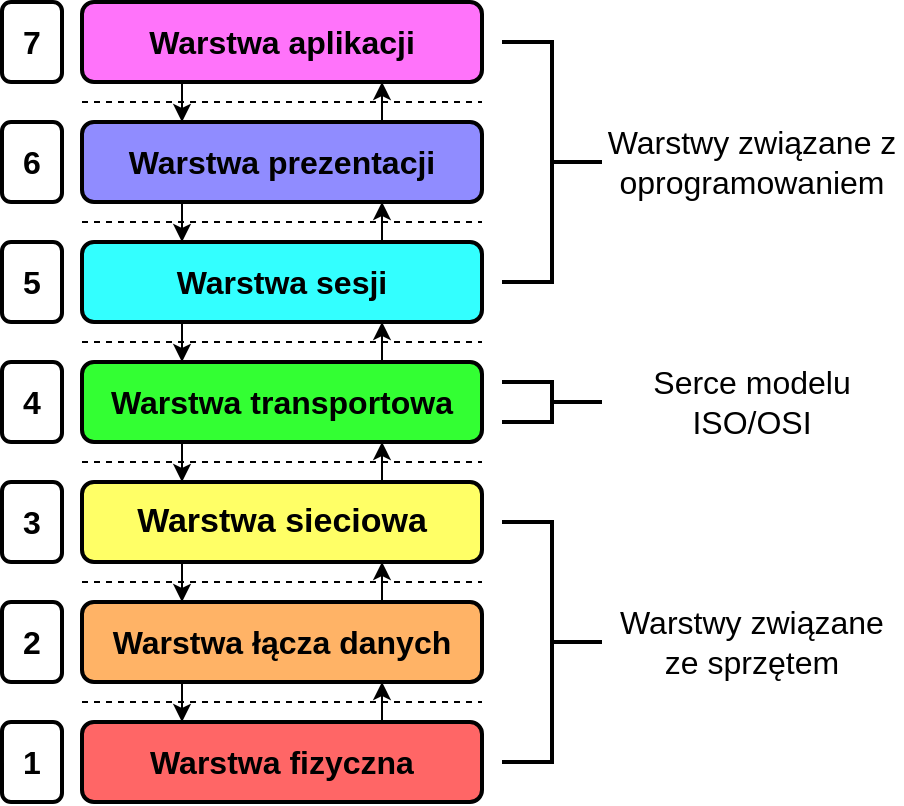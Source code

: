 <mxfile version="14.7.2" type="github">
  <diagram id="UgDtybOsg_Klh0VlVjUq" name="Page-1">
    <mxGraphModel dx="1038" dy="592" grid="1" gridSize="10" guides="1" tooltips="1" connect="1" arrows="1" fold="1" page="1" pageScale="1" pageWidth="850" pageHeight="1100" math="0" shadow="0">
      <root>
        <mxCell id="0" />
        <mxCell id="1" parent="0" />
        <mxCell id="eNfK-czBrbOIE_k3X7k1-1" value="&lt;b&gt;&lt;font style=&quot;font-size: 16px&quot;&gt;Warstwa aplikacji&lt;/font&gt;&lt;/b&gt;" style="rounded=1;whiteSpace=wrap;html=1;strokeWidth=2;fillColor=#FF73FA;" parent="1" vertex="1">
          <mxGeometry x="200" y="40" width="200" height="40" as="geometry" />
        </mxCell>
        <mxCell id="eNfK-czBrbOIE_k3X7k1-4" value="&lt;b&gt;&lt;font style=&quot;font-size: 16px&quot;&gt;Warstwa prezentacji&lt;/font&gt;&lt;/b&gt;" style="rounded=1;whiteSpace=wrap;html=1;strokeWidth=2;fillColor=#908CFF;" parent="1" vertex="1">
          <mxGeometry x="200" y="100" width="200" height="40" as="geometry" />
        </mxCell>
        <mxCell id="eNfK-czBrbOIE_k3X7k1-5" value="&lt;b&gt;&lt;font style=&quot;font-size: 16px&quot;&gt;Warstwa sesji&lt;/font&gt;&lt;/b&gt;" style="rounded=1;whiteSpace=wrap;html=1;strokeWidth=2;fillColor=#33FFFF;" parent="1" vertex="1">
          <mxGeometry x="200" y="160" width="200" height="40" as="geometry" />
        </mxCell>
        <mxCell id="eNfK-czBrbOIE_k3X7k1-6" value="&lt;font size=&quot;1&quot;&gt;&lt;b style=&quot;font-size: 16px&quot;&gt;Warstwa transportowa&lt;/b&gt;&lt;/font&gt;" style="rounded=1;whiteSpace=wrap;html=1;strokeWidth=2;fillColor=#33FF33;" parent="1" vertex="1">
          <mxGeometry x="200" y="220" width="200" height="40" as="geometry" />
        </mxCell>
        <mxCell id="eNfK-czBrbOIE_k3X7k1-7" value="&lt;font style=&quot;font-size: 17px&quot;&gt;&lt;b&gt;Warstwa sieciowa&lt;/b&gt;&lt;/font&gt;" style="rounded=1;whiteSpace=wrap;html=1;strokeWidth=2;fillColor=#FFFF66;" parent="1" vertex="1">
          <mxGeometry x="200" y="280" width="200" height="40" as="geometry" />
        </mxCell>
        <mxCell id="eNfK-czBrbOIE_k3X7k1-8" value="&lt;b&gt;&lt;font style=&quot;font-size: 16px&quot;&gt;Warstwa łącza danych&lt;/font&gt;&lt;/b&gt;" style="rounded=1;whiteSpace=wrap;html=1;strokeWidth=2;fillColor=#FFB366;" parent="1" vertex="1">
          <mxGeometry x="200" y="340" width="200" height="40" as="geometry" />
        </mxCell>
        <mxCell id="eNfK-czBrbOIE_k3X7k1-9" value="&lt;b&gt;&lt;font style=&quot;font-size: 16px&quot;&gt;Warstwa fizyczna&lt;/font&gt;&lt;/b&gt;" style="rounded=1;whiteSpace=wrap;html=1;strokeWidth=2;fillColor=#FF6666;" parent="1" vertex="1">
          <mxGeometry x="200" y="400" width="200" height="40" as="geometry" />
        </mxCell>
        <mxCell id="eNfK-czBrbOIE_k3X7k1-11" value="" style="strokeWidth=2;html=1;shape=mxgraph.flowchart.annotation_2;align=left;labelPosition=right;pointerEvents=1;fillColor=#908CFF;direction=west;" parent="1" vertex="1">
          <mxGeometry x="410" y="60" width="50" height="120" as="geometry" />
        </mxCell>
        <mxCell id="eNfK-czBrbOIE_k3X7k1-12" value="" style="strokeWidth=2;html=1;shape=mxgraph.flowchart.annotation_2;align=left;labelPosition=right;pointerEvents=1;fillColor=#908CFF;direction=west;" parent="1" vertex="1">
          <mxGeometry x="410" y="300" width="50" height="120" as="geometry" />
        </mxCell>
        <mxCell id="eNfK-czBrbOIE_k3X7k1-13" value="&lt;font style=&quot;font-size: 16px&quot;&gt;Warstwy związane z oprogramowaniem&lt;/font&gt;" style="text;html=1;strokeColor=none;fillColor=none;align=center;verticalAlign=middle;whiteSpace=wrap;rounded=0;" parent="1" vertex="1">
          <mxGeometry x="460" y="68.75" width="150" height="102.5" as="geometry" />
        </mxCell>
        <mxCell id="eNfK-czBrbOIE_k3X7k1-15" value="&lt;font style=&quot;font-size: 16px&quot;&gt;Warstwy związane ze sprzętem&lt;/font&gt;" style="text;html=1;strokeColor=none;fillColor=none;align=center;verticalAlign=middle;whiteSpace=wrap;rounded=0;" parent="1" vertex="1">
          <mxGeometry x="460" y="308.75" width="150" height="102.5" as="geometry" />
        </mxCell>
        <mxCell id="eNfK-czBrbOIE_k3X7k1-16" value="" style="strokeWidth=2;html=1;shape=mxgraph.flowchart.annotation_2;align=left;labelPosition=right;pointerEvents=1;fillColor=#908CFF;direction=west;" parent="1" vertex="1">
          <mxGeometry x="410" y="230" width="50" height="20" as="geometry" />
        </mxCell>
        <mxCell id="eNfK-czBrbOIE_k3X7k1-17" value="&lt;span style=&quot;font-size: 16px&quot;&gt;Serce modelu ISO/OSI&lt;/span&gt;" style="text;html=1;strokeColor=none;fillColor=none;align=center;verticalAlign=middle;whiteSpace=wrap;rounded=0;" parent="1" vertex="1">
          <mxGeometry x="460" y="188.75" width="150" height="102.5" as="geometry" />
        </mxCell>
        <mxCell id="eNfK-czBrbOIE_k3X7k1-19" value="&lt;b&gt;&lt;font style=&quot;font-size: 16px&quot;&gt;1&lt;/font&gt;&lt;/b&gt;" style="rounded=1;whiteSpace=wrap;html=1;strokeWidth=2;fillColor=#FFFFFF;" parent="1" vertex="1">
          <mxGeometry x="160" y="400" width="30" height="40" as="geometry" />
        </mxCell>
        <mxCell id="eNfK-czBrbOIE_k3X7k1-26" value="&lt;b&gt;&lt;font style=&quot;font-size: 16px&quot;&gt;2&lt;/font&gt;&lt;/b&gt;" style="rounded=1;whiteSpace=wrap;html=1;strokeWidth=2;fillColor=#FFFFFF;" parent="1" vertex="1">
          <mxGeometry x="160" y="340" width="30" height="40" as="geometry" />
        </mxCell>
        <mxCell id="eNfK-czBrbOIE_k3X7k1-27" value="&lt;b&gt;&lt;font style=&quot;font-size: 16px&quot;&gt;3&lt;/font&gt;&lt;/b&gt;" style="rounded=1;whiteSpace=wrap;html=1;strokeWidth=2;fillColor=#FFFFFF;" parent="1" vertex="1">
          <mxGeometry x="160" y="280" width="30" height="40" as="geometry" />
        </mxCell>
        <mxCell id="eNfK-czBrbOIE_k3X7k1-28" value="&lt;b&gt;&lt;font style=&quot;font-size: 16px&quot;&gt;4&lt;/font&gt;&lt;/b&gt;" style="rounded=1;whiteSpace=wrap;html=1;strokeWidth=2;fillColor=#FFFFFF;" parent="1" vertex="1">
          <mxGeometry x="160" y="220" width="30" height="40" as="geometry" />
        </mxCell>
        <mxCell id="eNfK-czBrbOIE_k3X7k1-29" value="&lt;b&gt;&lt;font style=&quot;font-size: 16px&quot;&gt;5&lt;/font&gt;&lt;/b&gt;" style="rounded=1;whiteSpace=wrap;html=1;strokeWidth=2;fillColor=#FFFFFF;" parent="1" vertex="1">
          <mxGeometry x="160" y="160" width="30" height="40" as="geometry" />
        </mxCell>
        <mxCell id="eNfK-czBrbOIE_k3X7k1-30" value="&lt;b&gt;&lt;font style=&quot;font-size: 16px&quot;&gt;6&lt;/font&gt;&lt;/b&gt;" style="rounded=1;whiteSpace=wrap;html=1;strokeWidth=2;fillColor=#FFFFFF;" parent="1" vertex="1">
          <mxGeometry x="160" y="100" width="30" height="40" as="geometry" />
        </mxCell>
        <mxCell id="eNfK-czBrbOIE_k3X7k1-31" value="&lt;b&gt;&lt;font style=&quot;font-size: 16px&quot;&gt;7&lt;/font&gt;&lt;/b&gt;" style="rounded=1;whiteSpace=wrap;html=1;strokeWidth=2;fillColor=#FFFFFF;" parent="1" vertex="1">
          <mxGeometry x="160" y="40" width="30" height="40" as="geometry" />
        </mxCell>
        <mxCell id="eNfK-czBrbOIE_k3X7k1-38" value="" style="endArrow=classic;html=1;strokeWidth=1;entryX=0.75;entryY=1;entryDx=0;entryDy=0;exitX=0.75;exitY=0;exitDx=0;exitDy=0;" parent="1" source="eNfK-czBrbOIE_k3X7k1-7" target="eNfK-czBrbOIE_k3X7k1-6" edge="1">
          <mxGeometry width="50" height="50" relative="1" as="geometry">
            <mxPoint x="326" y="350" as="sourcePoint" />
            <mxPoint x="326.2" y="330.68" as="targetPoint" />
          </mxGeometry>
        </mxCell>
        <mxCell id="eNfK-czBrbOIE_k3X7k1-39" value="" style="endArrow=classic;html=1;strokeWidth=1;entryX=0.75;entryY=1;entryDx=0;entryDy=0;exitX=0.75;exitY=0;exitDx=0;exitDy=0;" parent="1" source="eNfK-czBrbOIE_k3X7k1-8" target="eNfK-czBrbOIE_k3X7k1-7" edge="1">
          <mxGeometry width="50" height="50" relative="1" as="geometry">
            <mxPoint x="360" y="290" as="sourcePoint" />
            <mxPoint x="360" y="270" as="targetPoint" />
          </mxGeometry>
        </mxCell>
        <mxCell id="eNfK-czBrbOIE_k3X7k1-40" value="" style="endArrow=classic;html=1;strokeWidth=1;entryX=0.75;entryY=1;entryDx=0;entryDy=0;exitX=0.75;exitY=0;exitDx=0;exitDy=0;" parent="1" source="eNfK-czBrbOIE_k3X7k1-9" target="eNfK-czBrbOIE_k3X7k1-8" edge="1">
          <mxGeometry width="50" height="50" relative="1" as="geometry">
            <mxPoint x="370" y="300" as="sourcePoint" />
            <mxPoint x="370" y="280" as="targetPoint" />
          </mxGeometry>
        </mxCell>
        <mxCell id="eNfK-czBrbOIE_k3X7k1-41" value="" style="endArrow=classic;html=1;strokeWidth=1;entryX=0.75;entryY=1;entryDx=0;entryDy=0;exitX=0.75;exitY=0;exitDx=0;exitDy=0;" parent="1" source="eNfK-czBrbOIE_k3X7k1-6" target="eNfK-czBrbOIE_k3X7k1-5" edge="1">
          <mxGeometry width="50" height="50" relative="1" as="geometry">
            <mxPoint x="380" y="310" as="sourcePoint" />
            <mxPoint x="380" y="290" as="targetPoint" />
          </mxGeometry>
        </mxCell>
        <mxCell id="eNfK-czBrbOIE_k3X7k1-42" value="" style="endArrow=classic;html=1;strokeWidth=1;entryX=0.75;entryY=1;entryDx=0;entryDy=0;exitX=0.75;exitY=0;exitDx=0;exitDy=0;" parent="1" source="eNfK-czBrbOIE_k3X7k1-5" target="eNfK-czBrbOIE_k3X7k1-4" edge="1">
          <mxGeometry width="50" height="50" relative="1" as="geometry">
            <mxPoint x="390" y="320" as="sourcePoint" />
            <mxPoint x="390" y="300" as="targetPoint" />
          </mxGeometry>
        </mxCell>
        <mxCell id="eNfK-czBrbOIE_k3X7k1-43" value="" style="endArrow=classic;html=1;strokeWidth=1;entryX=0.75;entryY=1;entryDx=0;entryDy=0;exitX=0.75;exitY=0;exitDx=0;exitDy=0;" parent="1" source="eNfK-czBrbOIE_k3X7k1-4" target="eNfK-czBrbOIE_k3X7k1-1" edge="1">
          <mxGeometry width="50" height="50" relative="1" as="geometry">
            <mxPoint x="400" y="330" as="sourcePoint" />
            <mxPoint x="400" y="310" as="targetPoint" />
          </mxGeometry>
        </mxCell>
        <mxCell id="eNfK-czBrbOIE_k3X7k1-44" value="" style="endArrow=classic;html=1;strokeWidth=1;entryX=0.25;entryY=0;entryDx=0;entryDy=0;exitX=0.25;exitY=1;exitDx=0;exitDy=0;" parent="1" source="eNfK-czBrbOIE_k3X7k1-7" target="eNfK-czBrbOIE_k3X7k1-8" edge="1">
          <mxGeometry width="50" height="50" relative="1" as="geometry">
            <mxPoint x="410" y="340" as="sourcePoint" />
            <mxPoint x="410" y="320" as="targetPoint" />
          </mxGeometry>
        </mxCell>
        <mxCell id="eNfK-czBrbOIE_k3X7k1-45" value="" style="endArrow=classic;html=1;strokeWidth=1;entryX=0.25;entryY=0;entryDx=0;entryDy=0;exitX=0.25;exitY=1;exitDx=0;exitDy=0;" parent="1" source="eNfK-czBrbOIE_k3X7k1-8" target="eNfK-czBrbOIE_k3X7k1-9" edge="1">
          <mxGeometry width="50" height="50" relative="1" as="geometry">
            <mxPoint x="260" y="330" as="sourcePoint" />
            <mxPoint x="260" y="350" as="targetPoint" />
          </mxGeometry>
        </mxCell>
        <mxCell id="eNfK-czBrbOIE_k3X7k1-46" value="" style="endArrow=classic;html=1;strokeWidth=1;entryX=0.25;entryY=0;entryDx=0;entryDy=0;exitX=0.25;exitY=1;exitDx=0;exitDy=0;" parent="1" source="eNfK-czBrbOIE_k3X7k1-6" target="eNfK-czBrbOIE_k3X7k1-7" edge="1">
          <mxGeometry width="50" height="50" relative="1" as="geometry">
            <mxPoint x="270" y="340" as="sourcePoint" />
            <mxPoint x="270" y="360" as="targetPoint" />
          </mxGeometry>
        </mxCell>
        <mxCell id="eNfK-czBrbOIE_k3X7k1-47" value="" style="endArrow=classic;html=1;strokeWidth=1;entryX=0.25;entryY=0;entryDx=0;entryDy=0;exitX=0.25;exitY=1;exitDx=0;exitDy=0;" parent="1" source="eNfK-czBrbOIE_k3X7k1-5" target="eNfK-czBrbOIE_k3X7k1-6" edge="1">
          <mxGeometry width="50" height="50" relative="1" as="geometry">
            <mxPoint x="280" y="350" as="sourcePoint" />
            <mxPoint x="280" y="370" as="targetPoint" />
          </mxGeometry>
        </mxCell>
        <mxCell id="eNfK-czBrbOIE_k3X7k1-48" value="" style="endArrow=classic;html=1;strokeWidth=1;entryX=0.25;entryY=0;entryDx=0;entryDy=0;exitX=0.25;exitY=1;exitDx=0;exitDy=0;" parent="1" source="eNfK-czBrbOIE_k3X7k1-4" target="eNfK-czBrbOIE_k3X7k1-5" edge="1">
          <mxGeometry width="50" height="50" relative="1" as="geometry">
            <mxPoint x="290" y="360" as="sourcePoint" />
            <mxPoint x="290" y="380" as="targetPoint" />
          </mxGeometry>
        </mxCell>
        <mxCell id="eNfK-czBrbOIE_k3X7k1-49" value="" style="endArrow=classic;html=1;strokeWidth=1;entryX=0.25;entryY=0;entryDx=0;entryDy=0;exitX=0.25;exitY=1;exitDx=0;exitDy=0;" parent="1" source="eNfK-czBrbOIE_k3X7k1-1" target="eNfK-czBrbOIE_k3X7k1-4" edge="1">
          <mxGeometry width="50" height="50" relative="1" as="geometry">
            <mxPoint x="300" y="370" as="sourcePoint" />
            <mxPoint x="300" y="390" as="targetPoint" />
          </mxGeometry>
        </mxCell>
        <mxCell id="eNfK-czBrbOIE_k3X7k1-50" value="" style="endArrow=none;html=1;strokeWidth=1;dashed=1;" parent="1" edge="1">
          <mxGeometry width="50" height="50" relative="1" as="geometry">
            <mxPoint x="200" y="390" as="sourcePoint" />
            <mxPoint x="400" y="390" as="targetPoint" />
          </mxGeometry>
        </mxCell>
        <mxCell id="eNfK-czBrbOIE_k3X7k1-52" value="" style="endArrow=none;html=1;strokeWidth=1;dashed=1;" parent="1" edge="1">
          <mxGeometry width="50" height="50" relative="1" as="geometry">
            <mxPoint x="200" y="330.0" as="sourcePoint" />
            <mxPoint x="400" y="330.0" as="targetPoint" />
          </mxGeometry>
        </mxCell>
        <mxCell id="eNfK-czBrbOIE_k3X7k1-53" value="" style="endArrow=none;html=1;strokeWidth=1;dashed=1;" parent="1" edge="1">
          <mxGeometry width="50" height="50" relative="1" as="geometry">
            <mxPoint x="200" y="270.0" as="sourcePoint" />
            <mxPoint x="400" y="270.0" as="targetPoint" />
          </mxGeometry>
        </mxCell>
        <mxCell id="eNfK-czBrbOIE_k3X7k1-54" value="" style="endArrow=none;html=1;strokeWidth=1;dashed=1;" parent="1" edge="1">
          <mxGeometry width="50" height="50" relative="1" as="geometry">
            <mxPoint x="200" y="210.0" as="sourcePoint" />
            <mxPoint x="400" y="210.0" as="targetPoint" />
          </mxGeometry>
        </mxCell>
        <mxCell id="eNfK-czBrbOIE_k3X7k1-55" value="" style="endArrow=none;html=1;strokeWidth=1;dashed=1;" parent="1" edge="1">
          <mxGeometry width="50" height="50" relative="1" as="geometry">
            <mxPoint x="200" y="150.0" as="sourcePoint" />
            <mxPoint x="400" y="150.0" as="targetPoint" />
          </mxGeometry>
        </mxCell>
        <mxCell id="eNfK-czBrbOIE_k3X7k1-56" value="" style="endArrow=none;html=1;strokeWidth=1;dashed=1;" parent="1" edge="1">
          <mxGeometry width="50" height="50" relative="1" as="geometry">
            <mxPoint x="200" y="90.0" as="sourcePoint" />
            <mxPoint x="400" y="90.0" as="targetPoint" />
          </mxGeometry>
        </mxCell>
      </root>
    </mxGraphModel>
  </diagram>
</mxfile>
